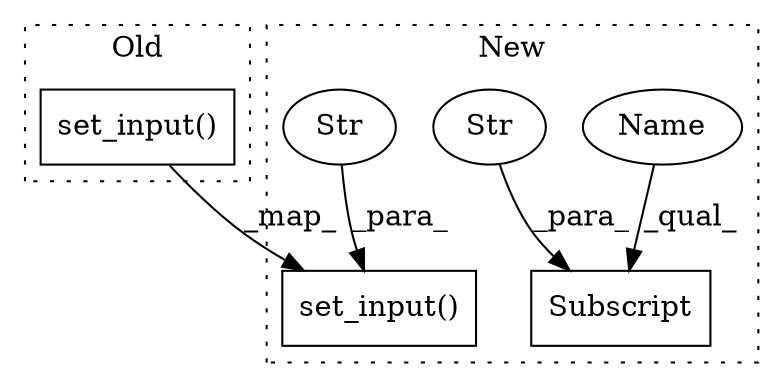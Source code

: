 digraph G {
subgraph cluster0 {
1 [label="set_input()" a="75" s="5015,5069" l="13,1" shape="box"];
label = "Old";
style="dotted";
}
subgraph cluster1 {
2 [label="set_input()" a="75" s="5217,5306" l="13,1" shape="box"];
3 [label="Str" a="66" s="5282" l="24" shape="ellipse"];
4 [label="Subscript" a="63" s="5050,0" l="29,0" shape="box"];
5 [label="Str" a="66" s="5054" l="24" shape="ellipse"];
6 [label="Name" a="87" s="5050" l="3" shape="ellipse"];
label = "New";
style="dotted";
}
1 -> 2 [label="_map_"];
3 -> 2 [label="_para_"];
5 -> 4 [label="_para_"];
6 -> 4 [label="_qual_"];
}